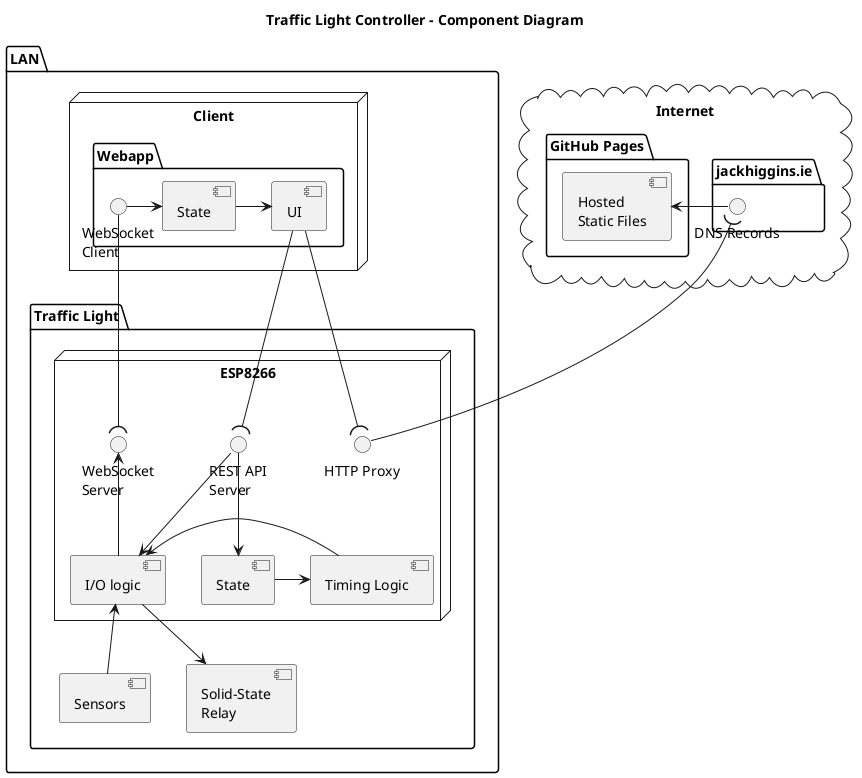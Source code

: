 @startuml

title Traffic Light Controller - Component Diagram



cloud Internet {

    package "jackhiggins.ie" {
        interface "DNS Records" as DNS
    }

    package "GitHub Pages" {
        component [Hosted\nStatic Files] as Hosted
    }

}

package "LAN" {
    
    node "Client" {
        package "Webapp" {
            [State] as WebState
            [UI]
            interface "WebSocket\nClient" as WSC
        }
    }
    
    package "Traffic Light" {
        node "ESP8266" {
            [Timing Logic] as Timing
            [I/O logic] as IO
            [State]
            
            interface "WebSocket\nServer" as WSS
            interface "REST API\nServer" as REST
            interface "HTTP Proxy" as HTTP
        }
        
        [Sensors]
        [Solid-State\nRelay] as Relay
    }
}

WebState -> UI
Sensors -up-> IO
HTTP -up-( DNS
DNS -> Hosted
Timing -> IO
State -> Timing
IO -up-> WSS
REST -down-> State
REST -> IO
WSC -down-( WSS
WSC -> WebState
UI -( HTTP
IO -down-> Relay
UI -down-( REST
@enduml

